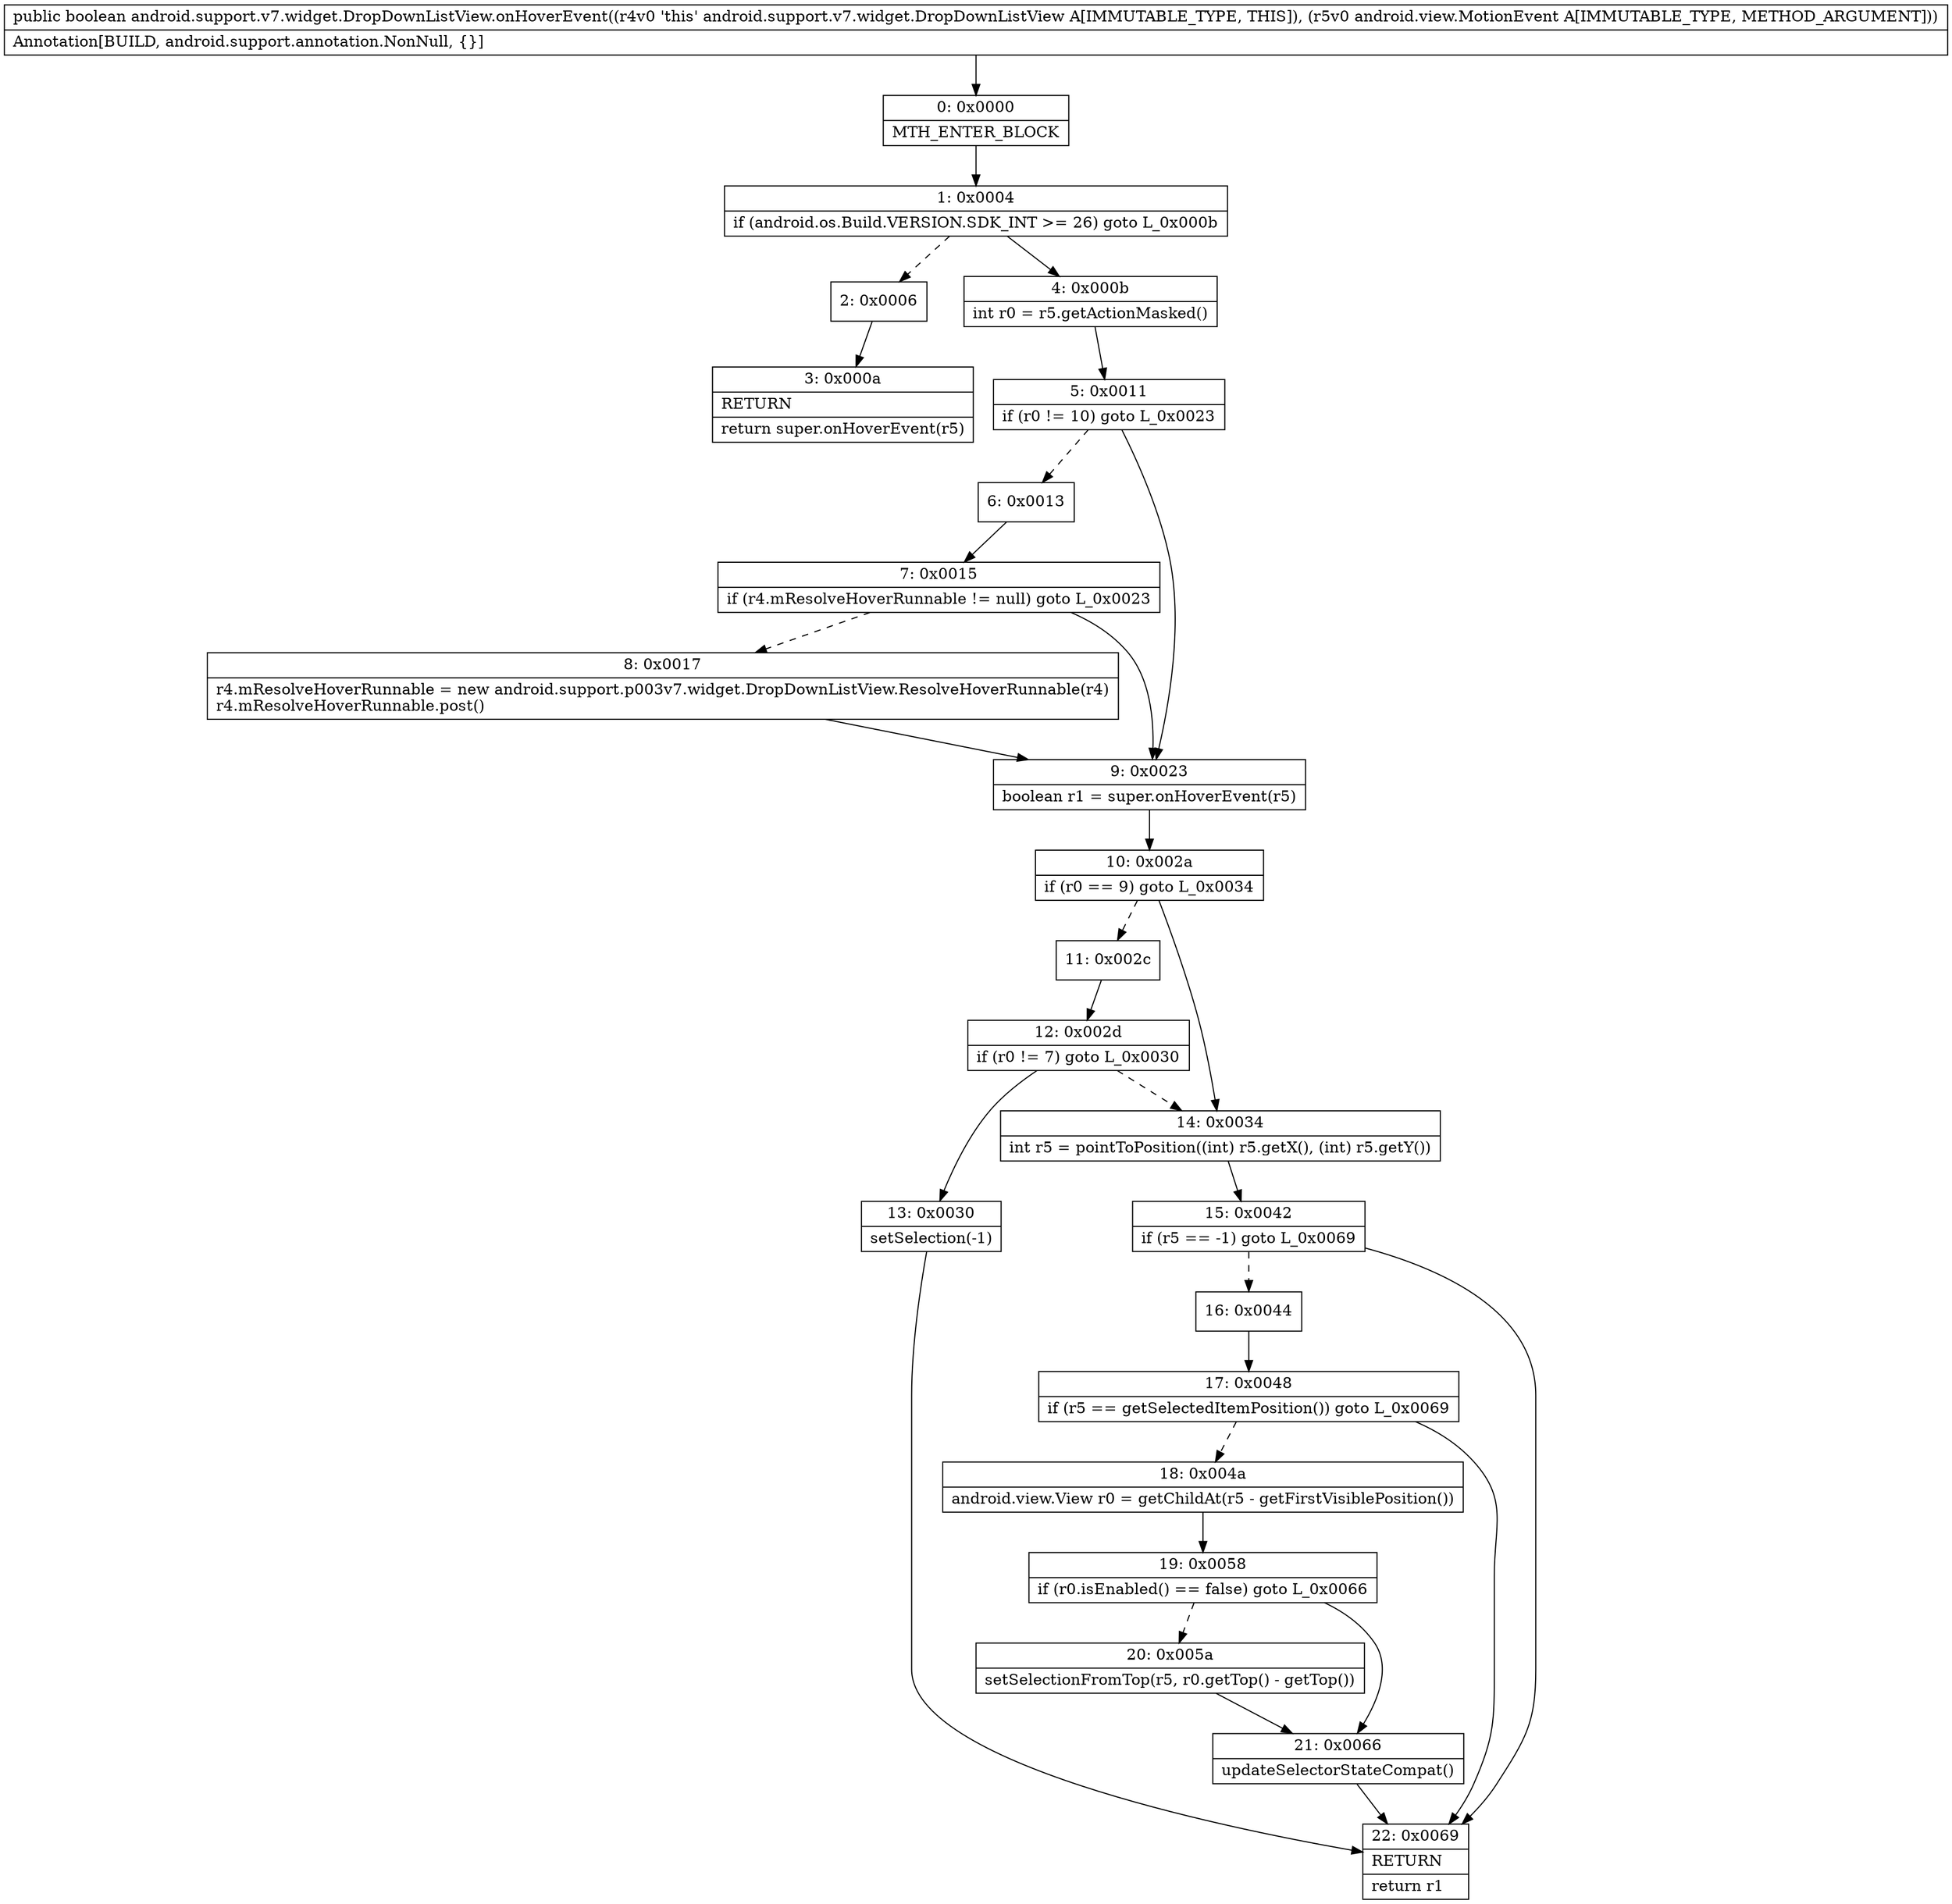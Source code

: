 digraph "CFG forandroid.support.v7.widget.DropDownListView.onHoverEvent(Landroid\/view\/MotionEvent;)Z" {
Node_0 [shape=record,label="{0\:\ 0x0000|MTH_ENTER_BLOCK\l}"];
Node_1 [shape=record,label="{1\:\ 0x0004|if (android.os.Build.VERSION.SDK_INT \>= 26) goto L_0x000b\l}"];
Node_2 [shape=record,label="{2\:\ 0x0006}"];
Node_3 [shape=record,label="{3\:\ 0x000a|RETURN\l|return super.onHoverEvent(r5)\l}"];
Node_4 [shape=record,label="{4\:\ 0x000b|int r0 = r5.getActionMasked()\l}"];
Node_5 [shape=record,label="{5\:\ 0x0011|if (r0 != 10) goto L_0x0023\l}"];
Node_6 [shape=record,label="{6\:\ 0x0013}"];
Node_7 [shape=record,label="{7\:\ 0x0015|if (r4.mResolveHoverRunnable != null) goto L_0x0023\l}"];
Node_8 [shape=record,label="{8\:\ 0x0017|r4.mResolveHoverRunnable = new android.support.p003v7.widget.DropDownListView.ResolveHoverRunnable(r4)\lr4.mResolveHoverRunnable.post()\l}"];
Node_9 [shape=record,label="{9\:\ 0x0023|boolean r1 = super.onHoverEvent(r5)\l}"];
Node_10 [shape=record,label="{10\:\ 0x002a|if (r0 == 9) goto L_0x0034\l}"];
Node_11 [shape=record,label="{11\:\ 0x002c}"];
Node_12 [shape=record,label="{12\:\ 0x002d|if (r0 != 7) goto L_0x0030\l}"];
Node_13 [shape=record,label="{13\:\ 0x0030|setSelection(\-1)\l}"];
Node_14 [shape=record,label="{14\:\ 0x0034|int r5 = pointToPosition((int) r5.getX(), (int) r5.getY())\l}"];
Node_15 [shape=record,label="{15\:\ 0x0042|if (r5 == \-1) goto L_0x0069\l}"];
Node_16 [shape=record,label="{16\:\ 0x0044}"];
Node_17 [shape=record,label="{17\:\ 0x0048|if (r5 == getSelectedItemPosition()) goto L_0x0069\l}"];
Node_18 [shape=record,label="{18\:\ 0x004a|android.view.View r0 = getChildAt(r5 \- getFirstVisiblePosition())\l}"];
Node_19 [shape=record,label="{19\:\ 0x0058|if (r0.isEnabled() == false) goto L_0x0066\l}"];
Node_20 [shape=record,label="{20\:\ 0x005a|setSelectionFromTop(r5, r0.getTop() \- getTop())\l}"];
Node_21 [shape=record,label="{21\:\ 0x0066|updateSelectorStateCompat()\l}"];
Node_22 [shape=record,label="{22\:\ 0x0069|RETURN\l|return r1\l}"];
MethodNode[shape=record,label="{public boolean android.support.v7.widget.DropDownListView.onHoverEvent((r4v0 'this' android.support.v7.widget.DropDownListView A[IMMUTABLE_TYPE, THIS]), (r5v0 android.view.MotionEvent A[IMMUTABLE_TYPE, METHOD_ARGUMENT]))  | Annotation[BUILD, android.support.annotation.NonNull, \{\}]\l}"];
MethodNode -> Node_0;
Node_0 -> Node_1;
Node_1 -> Node_2[style=dashed];
Node_1 -> Node_4;
Node_2 -> Node_3;
Node_4 -> Node_5;
Node_5 -> Node_6[style=dashed];
Node_5 -> Node_9;
Node_6 -> Node_7;
Node_7 -> Node_8[style=dashed];
Node_7 -> Node_9;
Node_8 -> Node_9;
Node_9 -> Node_10;
Node_10 -> Node_11[style=dashed];
Node_10 -> Node_14;
Node_11 -> Node_12;
Node_12 -> Node_13;
Node_12 -> Node_14[style=dashed];
Node_13 -> Node_22;
Node_14 -> Node_15;
Node_15 -> Node_16[style=dashed];
Node_15 -> Node_22;
Node_16 -> Node_17;
Node_17 -> Node_18[style=dashed];
Node_17 -> Node_22;
Node_18 -> Node_19;
Node_19 -> Node_20[style=dashed];
Node_19 -> Node_21;
Node_20 -> Node_21;
Node_21 -> Node_22;
}

